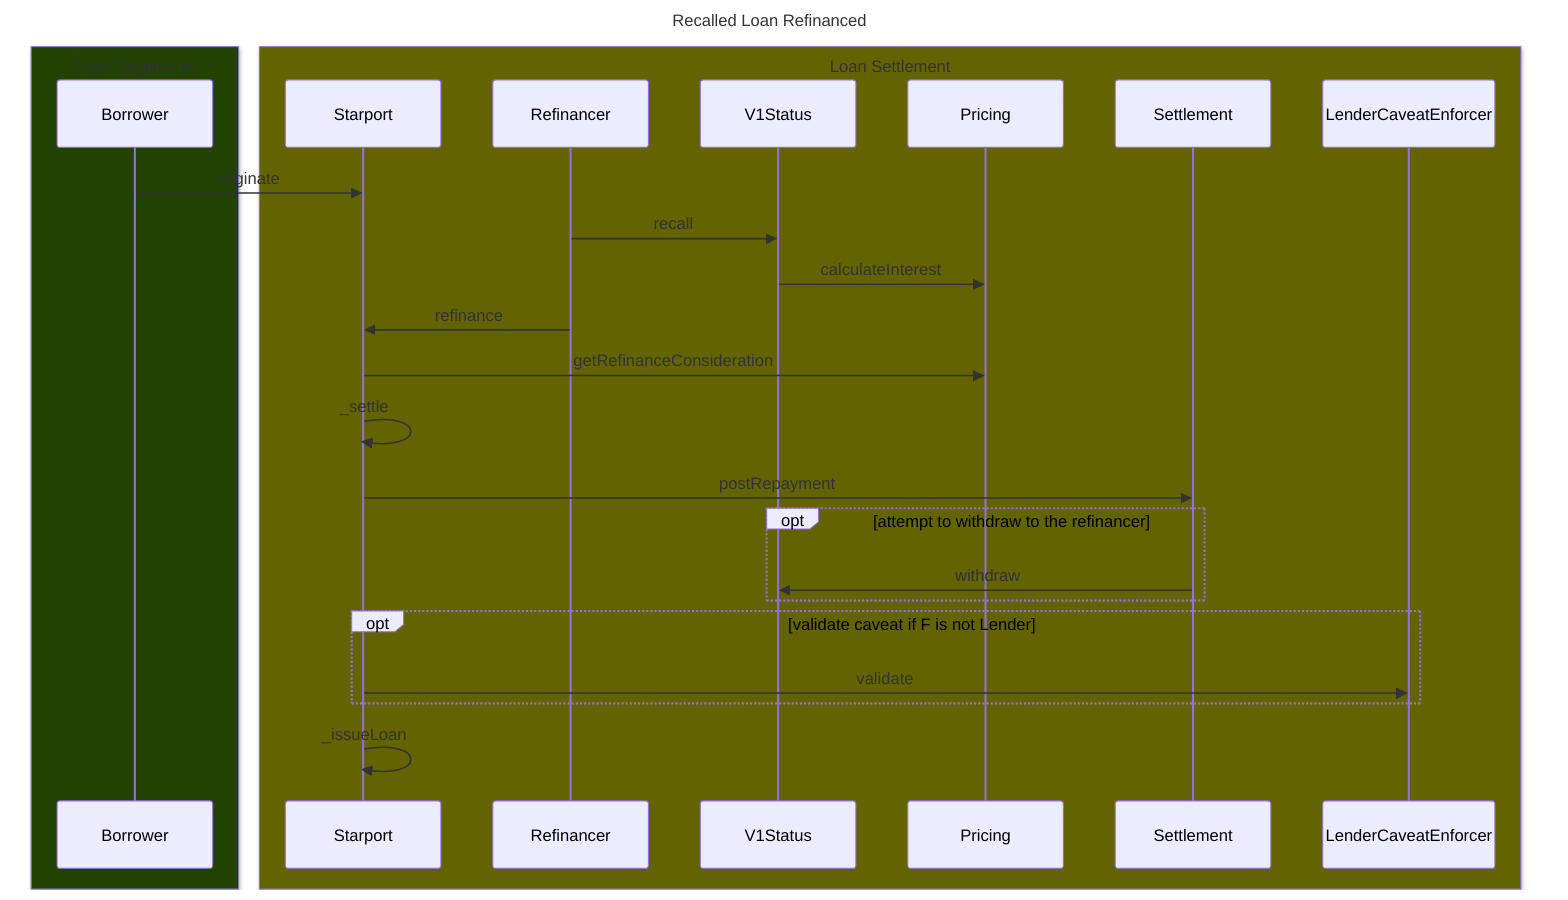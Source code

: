 sequenceDiagram
	title Recalled Loan Refinanced
	Box rgb(33,66,0) Loan Origination
		participant Borrower
	end

	Box rgb(99,100,0) Loan Settlement
		participant Starport
		participant Refinancer
		participant V1Status
		participant Pricing
		participant Settlement
		participant LenderCaveatEnforcer
	end
	Borrower->>Starport: originate
	Refinancer->>V1Status: recall
	V1Status->>Pricing: calculateInterest
	Refinancer->>Starport: refinance
	Starport->>Pricing: getRefinanceConsideration
	Starport->>Starport: _settle
	Starport->>Settlement: postRepayment
	opt attempt to withdraw to the refinancer
		Settlement->>V1Status: withdraw
	end
	opt validate caveat if F is not Lender
		Starport->>LenderCaveatEnforcer: validate
	end
 	Starport->>Starport: _issueLoan